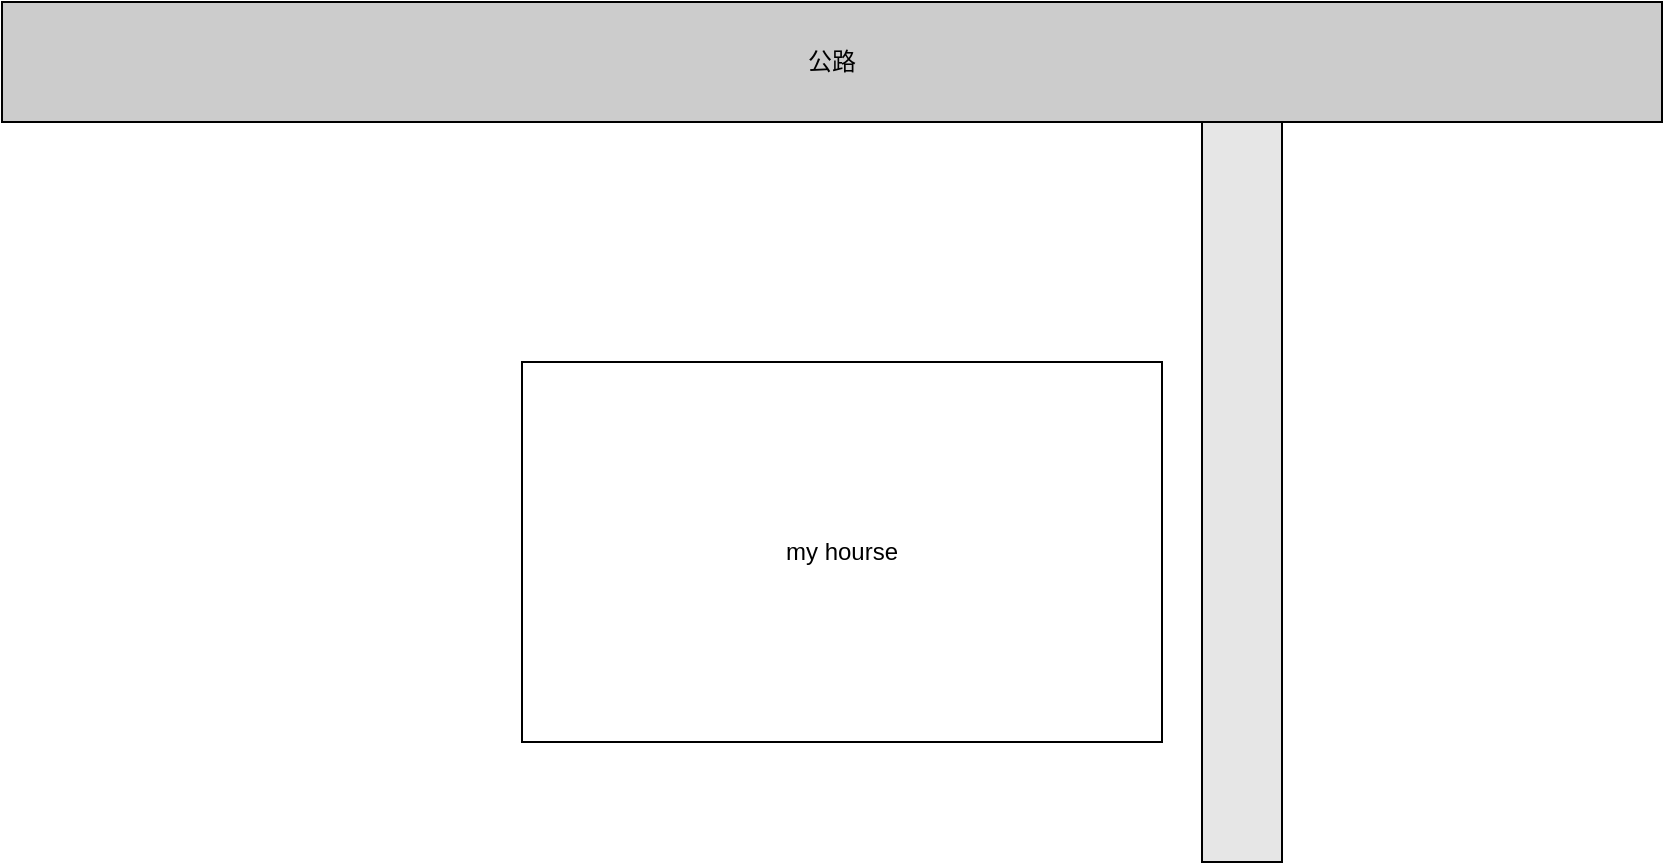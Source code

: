 <mxfile version="20.8.16" type="github"><diagram name="第 1 页" id="_OxOhdbIUb6aGDTrfxvc"><mxGraphModel dx="1434" dy="771" grid="1" gridSize="10" guides="1" tooltips="1" connect="1" arrows="1" fold="1" page="1" pageScale="1" pageWidth="827" pageHeight="1169" math="0" shadow="0"><root><mxCell id="0"/><mxCell id="1" parent="0"/><mxCell id="LcMBlBso1gNktjQwZKe_-1" value="my hourse" style="rounded=0;whiteSpace=wrap;html=1;" vertex="1" parent="1"><mxGeometry x="260" y="260" width="320" height="190" as="geometry"/></mxCell><mxCell id="LcMBlBso1gNktjQwZKe_-2" value="公路" style="rounded=0;whiteSpace=wrap;html=1;fillColor=#CCCCCC;" vertex="1" parent="1"><mxGeometry y="80" width="830" height="60" as="geometry"/></mxCell><mxCell id="LcMBlBso1gNktjQwZKe_-3" value="" style="rounded=0;whiteSpace=wrap;html=1;fillColor=#E6E6E6;" vertex="1" parent="1"><mxGeometry x="600" y="140" width="40" height="370" as="geometry"/></mxCell></root></mxGraphModel></diagram></mxfile>